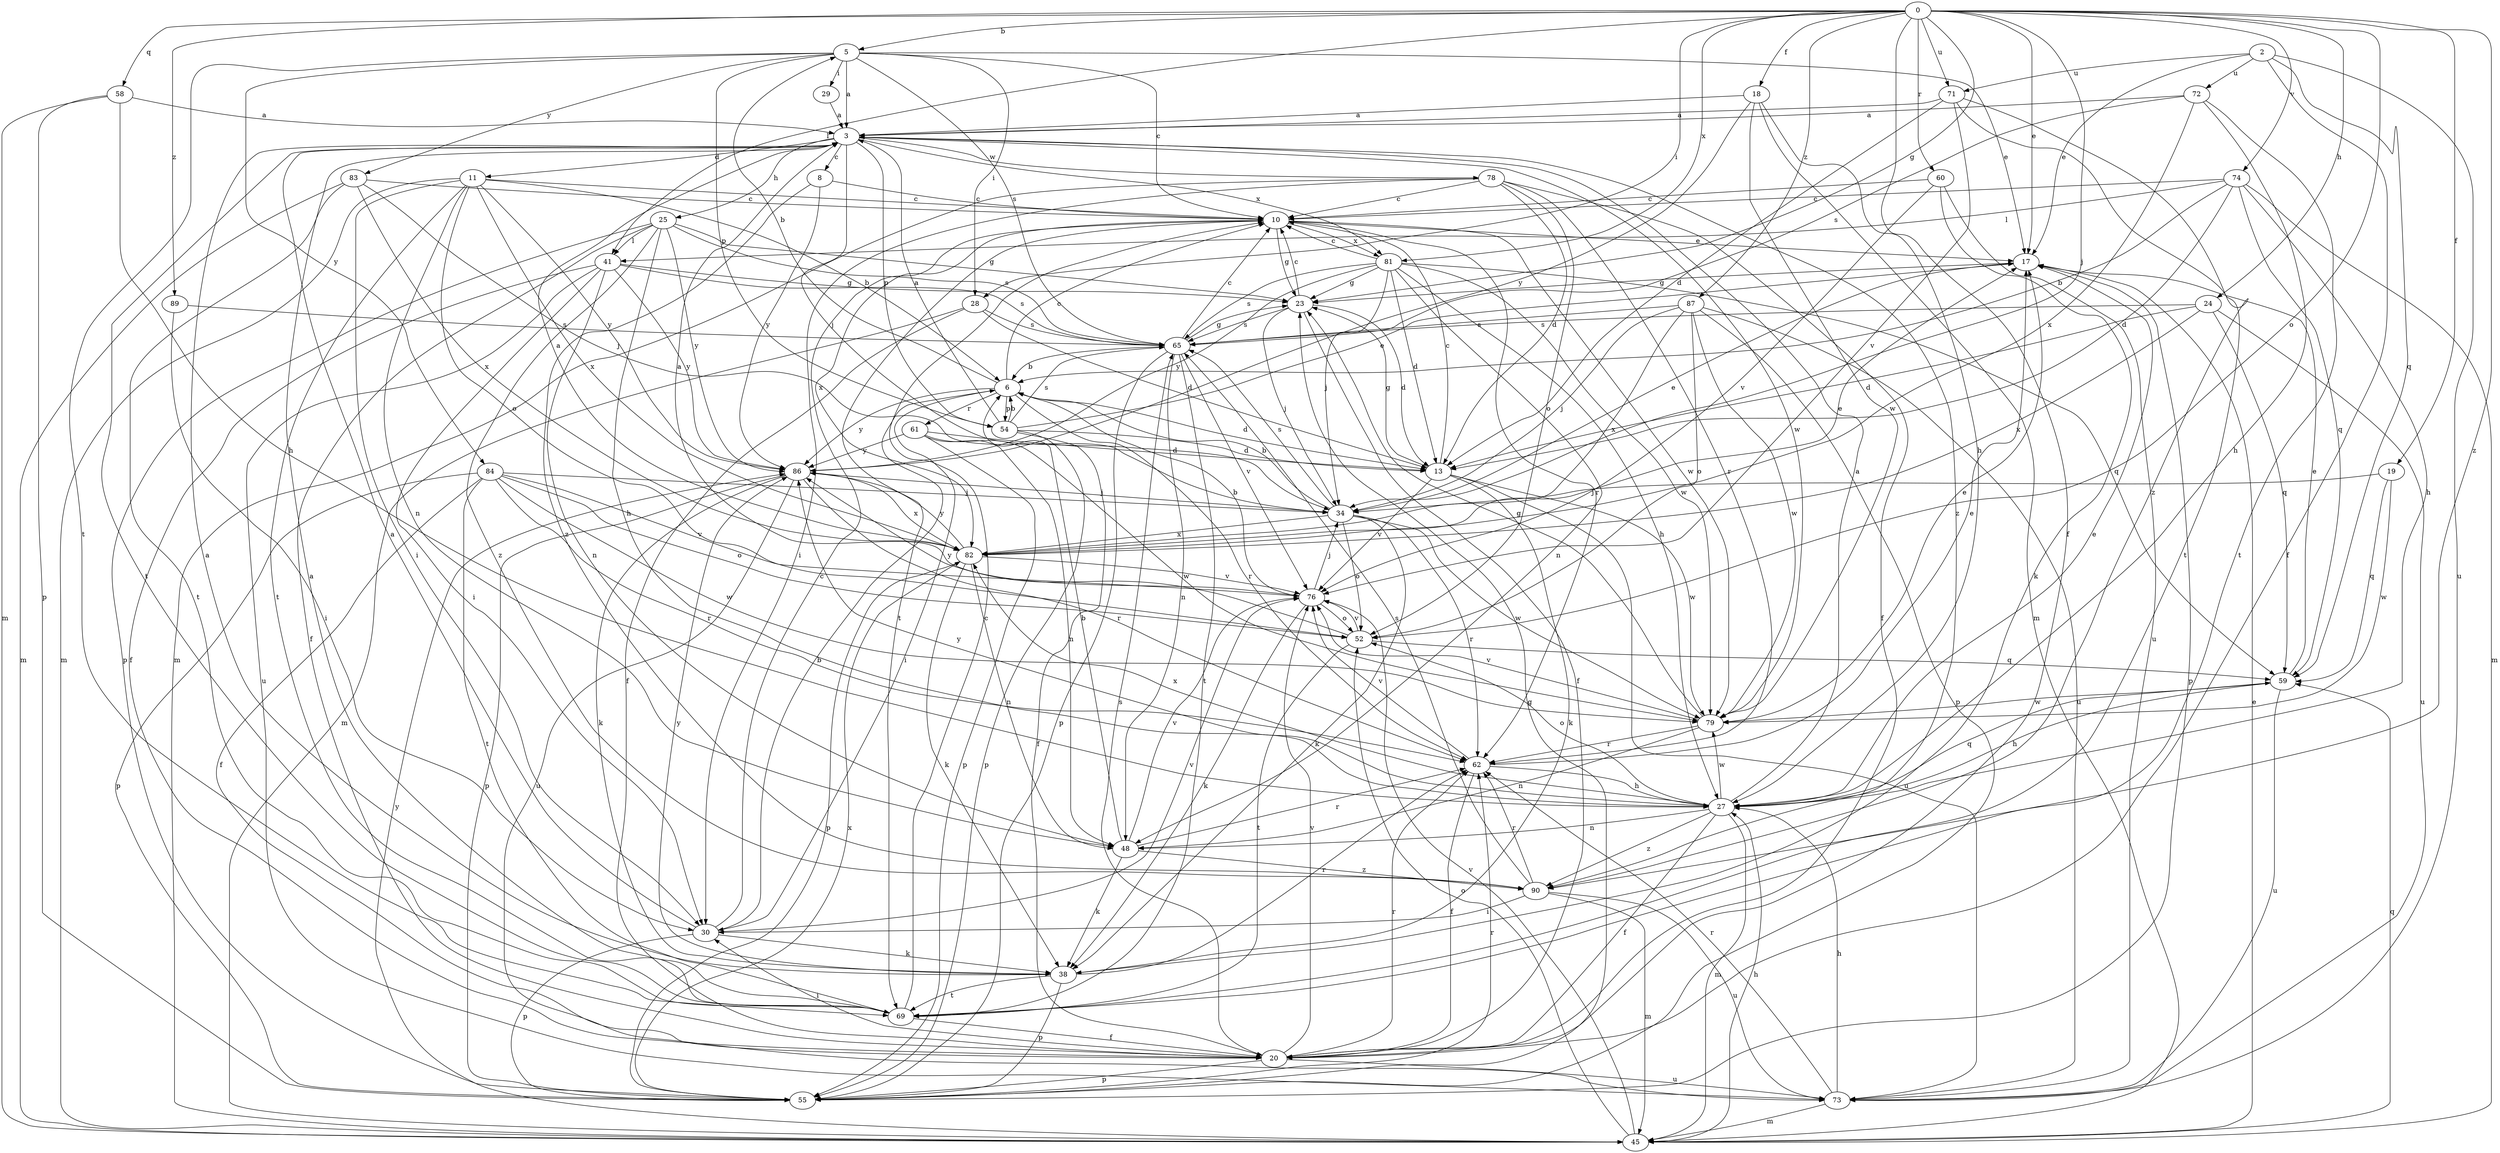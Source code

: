 strict digraph  {
0;
2;
3;
5;
6;
8;
10;
11;
13;
17;
18;
19;
20;
23;
24;
25;
27;
28;
29;
30;
34;
38;
41;
45;
48;
52;
54;
55;
58;
59;
60;
61;
62;
65;
69;
71;
72;
73;
74;
76;
78;
79;
81;
82;
83;
84;
86;
87;
89;
90;
0 -> 5  [label=b];
0 -> 17  [label=e];
0 -> 18  [label=f];
0 -> 19  [label=f];
0 -> 20  [label=f];
0 -> 23  [label=g];
0 -> 24  [label=h];
0 -> 28  [label=i];
0 -> 34  [label=j];
0 -> 41  [label=l];
0 -> 52  [label=o];
0 -> 58  [label=q];
0 -> 60  [label=r];
0 -> 71  [label=u];
0 -> 74  [label=v];
0 -> 81  [label=x];
0 -> 87  [label=z];
0 -> 89  [label=z];
0 -> 90  [label=z];
2 -> 17  [label=e];
2 -> 20  [label=f];
2 -> 59  [label=q];
2 -> 71  [label=u];
2 -> 72  [label=u];
2 -> 73  [label=u];
3 -> 8  [label=c];
3 -> 11  [label=d];
3 -> 25  [label=h];
3 -> 34  [label=j];
3 -> 54  [label=p];
3 -> 69  [label=t];
3 -> 78  [label=w];
3 -> 79  [label=w];
3 -> 81  [label=x];
3 -> 90  [label=z];
5 -> 3  [label=a];
5 -> 10  [label=c];
5 -> 17  [label=e];
5 -> 28  [label=i];
5 -> 29  [label=i];
5 -> 54  [label=p];
5 -> 65  [label=s];
5 -> 69  [label=t];
5 -> 83  [label=y];
5 -> 84  [label=y];
6 -> 5  [label=b];
6 -> 10  [label=c];
6 -> 13  [label=d];
6 -> 30  [label=i];
6 -> 54  [label=p];
6 -> 61  [label=r];
6 -> 62  [label=r];
6 -> 86  [label=y];
8 -> 10  [label=c];
8 -> 86  [label=y];
8 -> 90  [label=z];
10 -> 17  [label=e];
10 -> 23  [label=g];
10 -> 62  [label=r];
10 -> 69  [label=t];
10 -> 79  [label=w];
10 -> 81  [label=x];
10 -> 82  [label=x];
11 -> 6  [label=b];
11 -> 10  [label=c];
11 -> 30  [label=i];
11 -> 45  [label=m];
11 -> 48  [label=n];
11 -> 52  [label=o];
11 -> 69  [label=t];
11 -> 82  [label=x];
11 -> 86  [label=y];
13 -> 10  [label=c];
13 -> 23  [label=g];
13 -> 38  [label=k];
13 -> 73  [label=u];
13 -> 76  [label=v];
13 -> 79  [label=w];
17 -> 23  [label=g];
17 -> 55  [label=p];
18 -> 3  [label=a];
18 -> 27  [label=h];
18 -> 45  [label=m];
18 -> 79  [label=w];
18 -> 86  [label=y];
19 -> 34  [label=j];
19 -> 59  [label=q];
19 -> 79  [label=w];
20 -> 30  [label=i];
20 -> 55  [label=p];
20 -> 62  [label=r];
20 -> 65  [label=s];
20 -> 73  [label=u];
20 -> 76  [label=v];
23 -> 10  [label=c];
23 -> 13  [label=d];
23 -> 20  [label=f];
23 -> 34  [label=j];
23 -> 65  [label=s];
24 -> 13  [label=d];
24 -> 59  [label=q];
24 -> 65  [label=s];
24 -> 73  [label=u];
24 -> 82  [label=x];
25 -> 20  [label=f];
25 -> 23  [label=g];
25 -> 27  [label=h];
25 -> 41  [label=l];
25 -> 55  [label=p];
25 -> 65  [label=s];
25 -> 86  [label=y];
25 -> 90  [label=z];
27 -> 3  [label=a];
27 -> 17  [label=e];
27 -> 20  [label=f];
27 -> 45  [label=m];
27 -> 48  [label=n];
27 -> 52  [label=o];
27 -> 59  [label=q];
27 -> 79  [label=w];
27 -> 82  [label=x];
27 -> 86  [label=y];
27 -> 90  [label=z];
28 -> 13  [label=d];
28 -> 20  [label=f];
28 -> 45  [label=m];
28 -> 65  [label=s];
29 -> 3  [label=a];
30 -> 3  [label=a];
30 -> 6  [label=b];
30 -> 10  [label=c];
30 -> 38  [label=k];
30 -> 55  [label=p];
30 -> 76  [label=v];
34 -> 6  [label=b];
34 -> 17  [label=e];
34 -> 38  [label=k];
34 -> 52  [label=o];
34 -> 62  [label=r];
34 -> 65  [label=s];
34 -> 79  [label=w];
34 -> 82  [label=x];
38 -> 3  [label=a];
38 -> 55  [label=p];
38 -> 62  [label=r];
38 -> 69  [label=t];
38 -> 86  [label=y];
41 -> 20  [label=f];
41 -> 23  [label=g];
41 -> 30  [label=i];
41 -> 48  [label=n];
41 -> 65  [label=s];
41 -> 73  [label=u];
41 -> 86  [label=y];
45 -> 17  [label=e];
45 -> 27  [label=h];
45 -> 52  [label=o];
45 -> 59  [label=q];
45 -> 76  [label=v];
45 -> 86  [label=y];
48 -> 6  [label=b];
48 -> 38  [label=k];
48 -> 62  [label=r];
48 -> 76  [label=v];
48 -> 90  [label=z];
52 -> 59  [label=q];
52 -> 69  [label=t];
52 -> 76  [label=v];
52 -> 86  [label=y];
54 -> 3  [label=a];
54 -> 6  [label=b];
54 -> 13  [label=d];
54 -> 17  [label=e];
54 -> 20  [label=f];
54 -> 55  [label=p];
54 -> 65  [label=s];
55 -> 23  [label=g];
55 -> 62  [label=r];
55 -> 82  [label=x];
58 -> 3  [label=a];
58 -> 27  [label=h];
58 -> 45  [label=m];
58 -> 55  [label=p];
59 -> 17  [label=e];
59 -> 27  [label=h];
59 -> 73  [label=u];
59 -> 79  [label=w];
60 -> 10  [label=c];
60 -> 38  [label=k];
60 -> 73  [label=u];
60 -> 76  [label=v];
61 -> 13  [label=d];
61 -> 48  [label=n];
61 -> 55  [label=p];
61 -> 79  [label=w];
61 -> 86  [label=y];
62 -> 17  [label=e];
62 -> 20  [label=f];
62 -> 27  [label=h];
62 -> 76  [label=v];
65 -> 6  [label=b];
65 -> 10  [label=c];
65 -> 23  [label=g];
65 -> 48  [label=n];
65 -> 55  [label=p];
65 -> 69  [label=t];
65 -> 76  [label=v];
69 -> 3  [label=a];
69 -> 10  [label=c];
69 -> 20  [label=f];
71 -> 3  [label=a];
71 -> 13  [label=d];
71 -> 69  [label=t];
71 -> 76  [label=v];
71 -> 90  [label=z];
72 -> 3  [label=a];
72 -> 27  [label=h];
72 -> 65  [label=s];
72 -> 69  [label=t];
72 -> 82  [label=x];
73 -> 27  [label=h];
73 -> 45  [label=m];
73 -> 62  [label=r];
74 -> 6  [label=b];
74 -> 10  [label=c];
74 -> 13  [label=d];
74 -> 27  [label=h];
74 -> 41  [label=l];
74 -> 45  [label=m];
74 -> 59  [label=q];
76 -> 3  [label=a];
76 -> 6  [label=b];
76 -> 34  [label=j];
76 -> 38  [label=k];
76 -> 52  [label=o];
78 -> 10  [label=c];
78 -> 13  [label=d];
78 -> 20  [label=f];
78 -> 30  [label=i];
78 -> 45  [label=m];
78 -> 52  [label=o];
78 -> 62  [label=r];
79 -> 17  [label=e];
79 -> 23  [label=g];
79 -> 48  [label=n];
79 -> 62  [label=r];
79 -> 76  [label=v];
81 -> 10  [label=c];
81 -> 13  [label=d];
81 -> 23  [label=g];
81 -> 27  [label=h];
81 -> 34  [label=j];
81 -> 48  [label=n];
81 -> 59  [label=q];
81 -> 65  [label=s];
81 -> 79  [label=w];
81 -> 86  [label=y];
82 -> 3  [label=a];
82 -> 17  [label=e];
82 -> 38  [label=k];
82 -> 48  [label=n];
82 -> 55  [label=p];
82 -> 76  [label=v];
82 -> 86  [label=y];
83 -> 10  [label=c];
83 -> 34  [label=j];
83 -> 45  [label=m];
83 -> 69  [label=t];
83 -> 82  [label=x];
84 -> 20  [label=f];
84 -> 34  [label=j];
84 -> 52  [label=o];
84 -> 55  [label=p];
84 -> 62  [label=r];
84 -> 69  [label=t];
84 -> 76  [label=v];
84 -> 79  [label=w];
86 -> 34  [label=j];
86 -> 38  [label=k];
86 -> 55  [label=p];
86 -> 62  [label=r];
86 -> 73  [label=u];
86 -> 82  [label=x];
87 -> 34  [label=j];
87 -> 52  [label=o];
87 -> 55  [label=p];
87 -> 65  [label=s];
87 -> 73  [label=u];
87 -> 79  [label=w];
87 -> 82  [label=x];
89 -> 30  [label=i];
89 -> 65  [label=s];
90 -> 30  [label=i];
90 -> 45  [label=m];
90 -> 62  [label=r];
90 -> 65  [label=s];
90 -> 73  [label=u];
}
